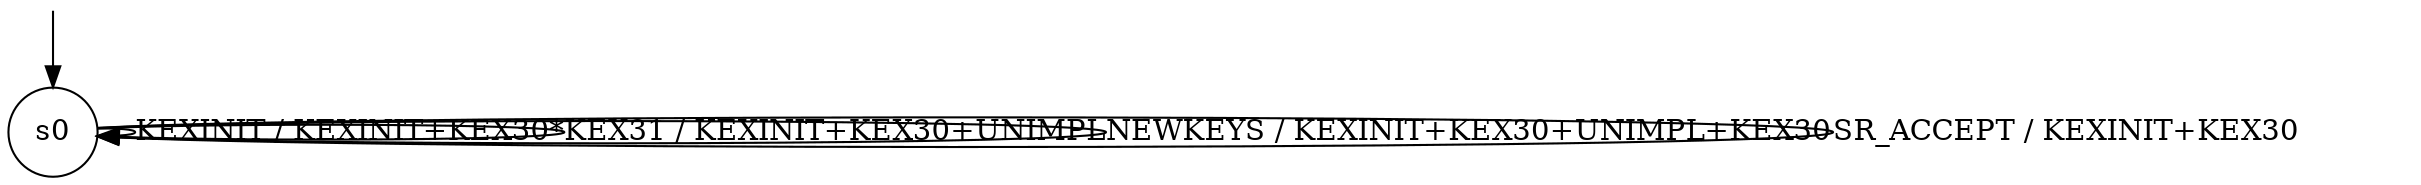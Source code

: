 digraph g {

	s0 [shape="circle" label="s0"];
	s0 -> s0 [label="KEXINIT / KEXINIT+KEX30*"];
	s0 -> s0 [label="KEX31 / KEXINIT+KEX30+UNIMPL"];
	s0 -> s0 [label="NEWKEYS / KEXINIT+KEX30+UNIMPL+KEX30"];
	s0 -> s0 [label="SR_ACCEPT / KEXINIT+KEX30"];

__start0 [label="" shape="none" width="0" height="0"];
__start0 -> s0;

}
